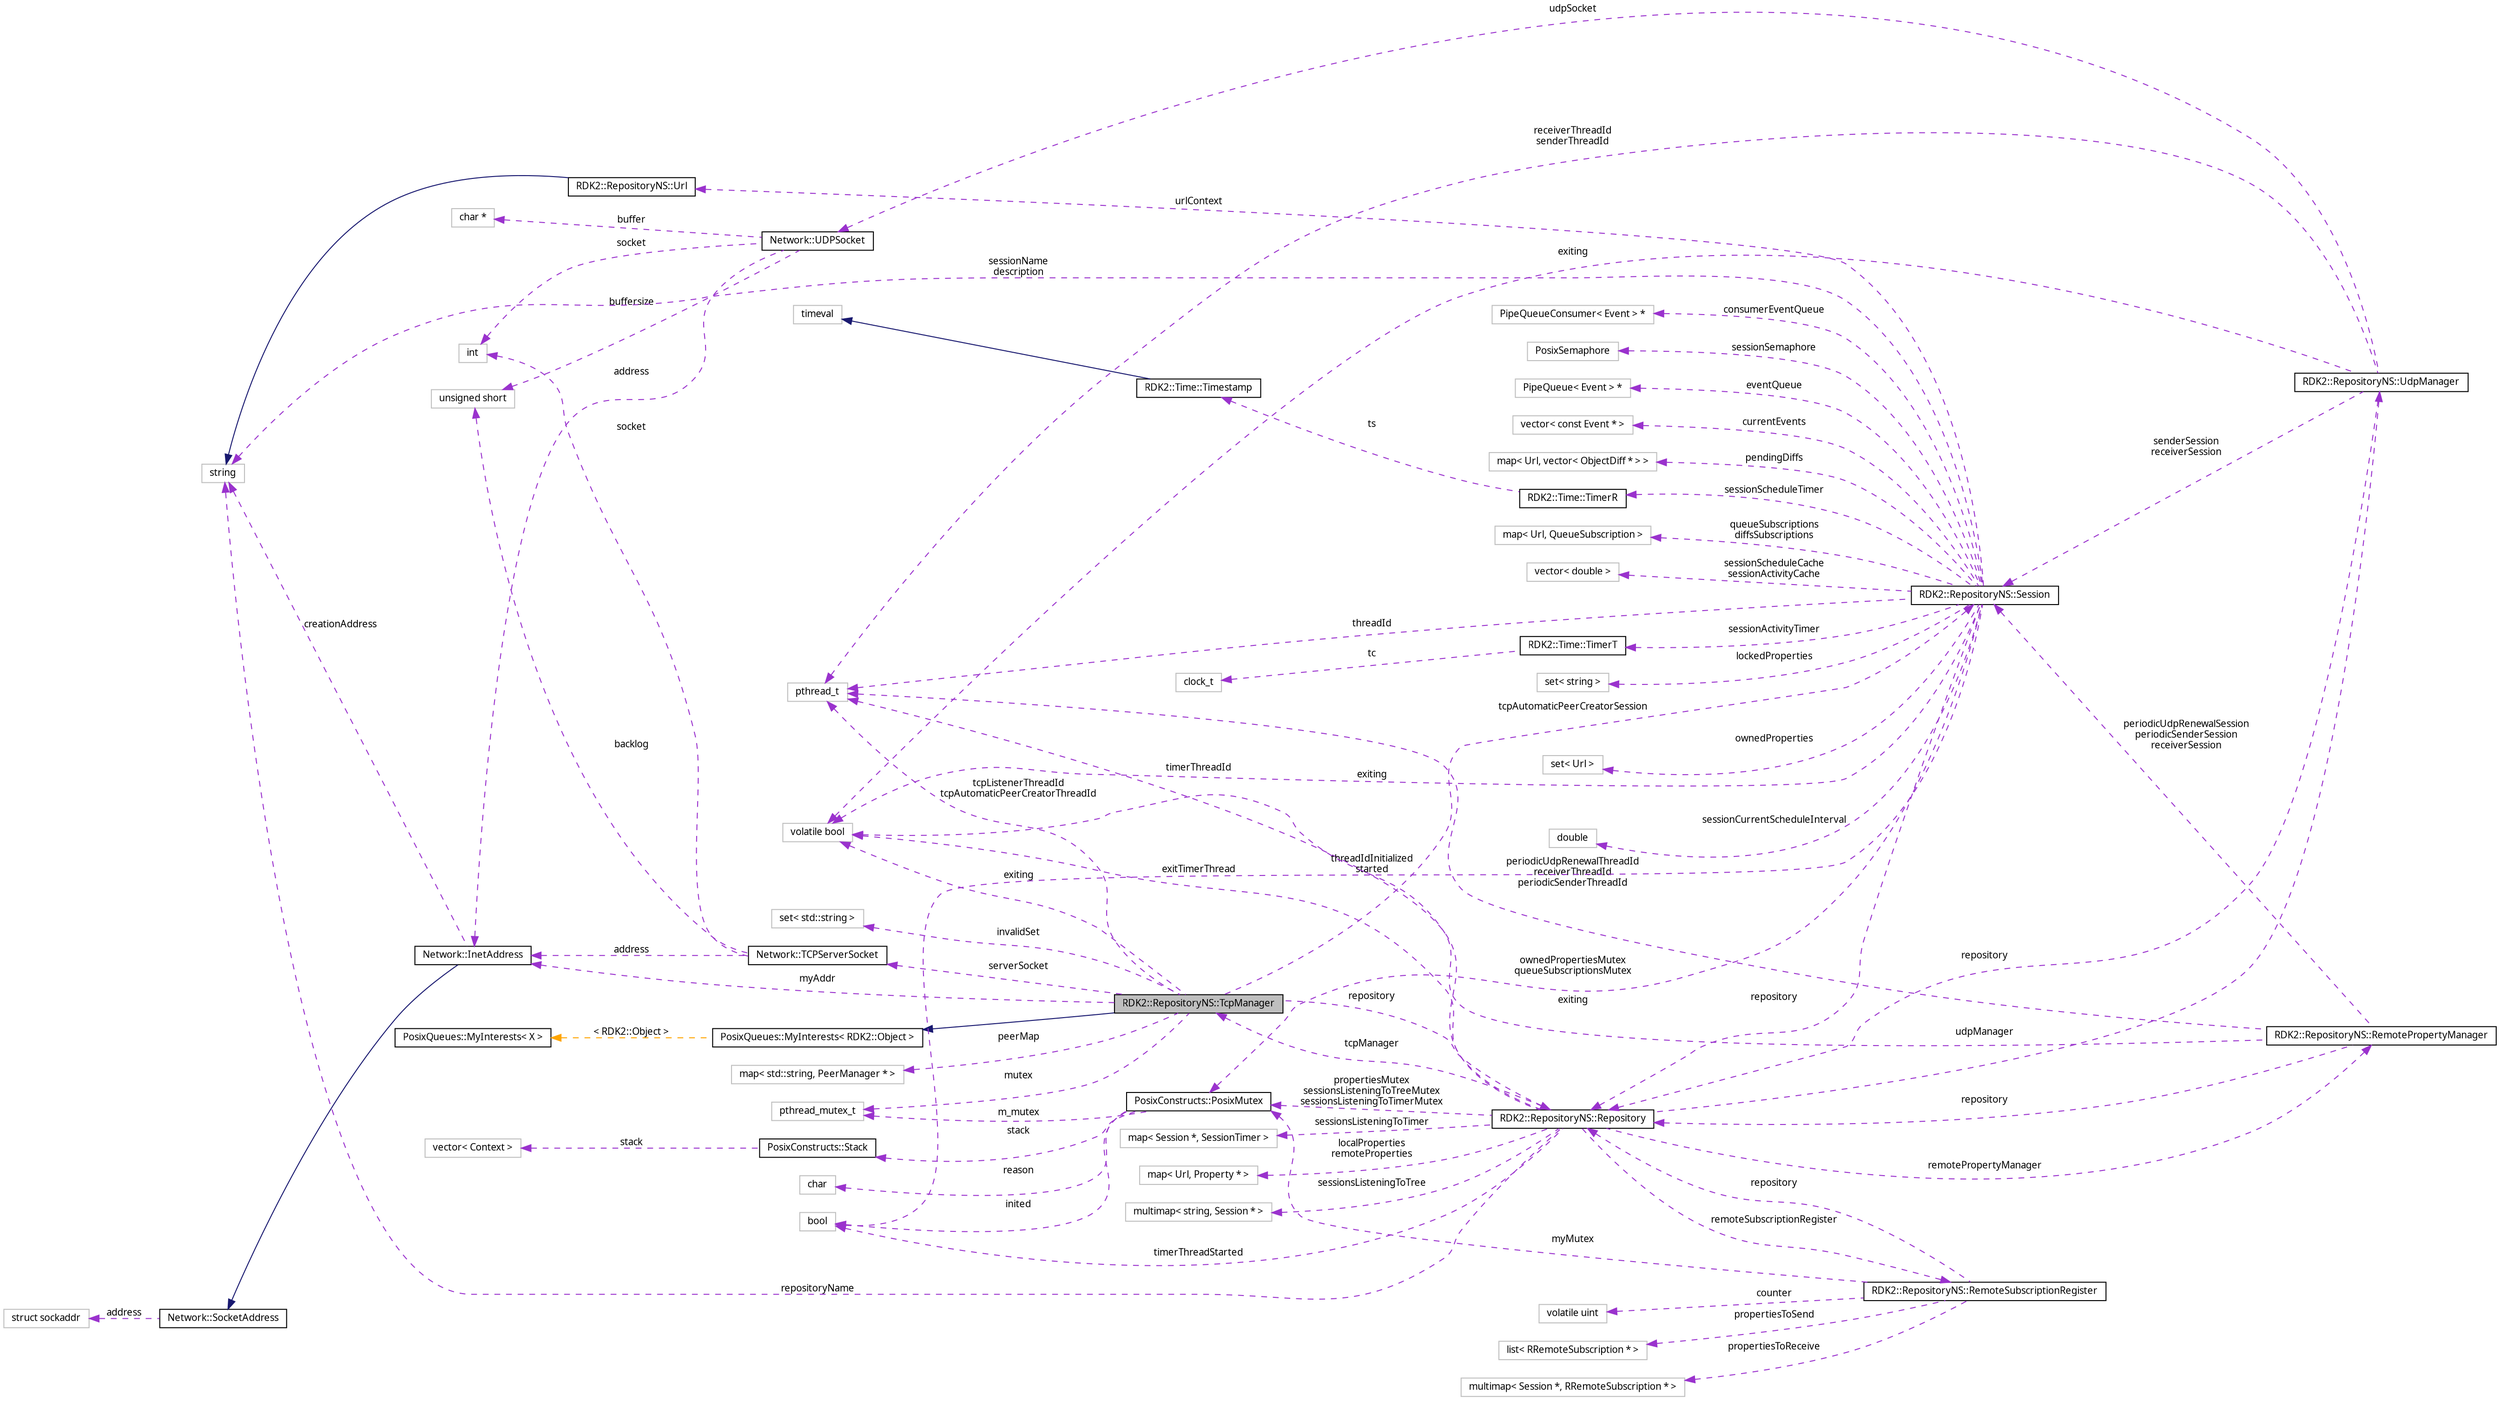 digraph G
{
  edge [fontname="FreeSans.ttf",fontsize=10,labelfontname="FreeSans.ttf",labelfontsize=10];
  node [fontname="FreeSans.ttf",fontsize=10,shape=record];
  rankdir=LR;
  Node1 [label="RDK2::RepositoryNS::TcpManager",height=0.2,width=0.4,color="black", fillcolor="grey75", style="filled" fontcolor="black"];
  Node2 -> Node1 [dir=back,color="midnightblue",fontsize=10,style="solid",fontname="FreeSans.ttf"];
  Node2 [label="PosixQueues::MyInterests\< RDK2::Object \>",height=0.2,width=0.4,color="black", fillcolor="white", style="filled",URL="$struct_posix_queues_1_1_my_interests.html"];
  Node3 -> Node2 [dir=back,color="orange",fontsize=10,style="dashed",label="\< RDK2::Object \>",fontname="FreeSans.ttf"];
  Node3 [label="PosixQueues::MyInterests\< X \>",height=0.2,width=0.4,color="black", fillcolor="white", style="filled",URL="$struct_posix_queues_1_1_my_interests.html"];
  Node4 -> Node1 [dir=back,color="darkorchid3",fontsize=10,style="dashed",label="peerMap",fontname="FreeSans.ttf"];
  Node4 [label="map\< std::string, PeerManager * \>",height=0.2,width=0.4,color="grey75", fillcolor="white", style="filled"];
  Node5 -> Node1 [dir=back,color="darkorchid3",fontsize=10,style="dashed",label="mutex",fontname="FreeSans.ttf"];
  Node5 [label="pthread_mutex_t",height=0.2,width=0.4,color="grey75", fillcolor="white", style="filled"];
  Node6 -> Node1 [dir=back,color="darkorchid3",fontsize=10,style="dashed",label="repository",fontname="FreeSans.ttf"];
  Node6 [label="RDK2::RepositoryNS::Repository",height=0.2,width=0.4,color="black", fillcolor="white", style="filled",URL="$class_r_d_k2_1_1_repository_n_s_1_1_repository.html"];
  Node7 -> Node6 [dir=back,color="darkorchid3",fontsize=10,style="dashed",label="udpManager",fontname="FreeSans.ttf"];
  Node7 [label="RDK2::RepositoryNS::UdpManager",height=0.2,width=0.4,color="black", fillcolor="white", style="filled",URL="$class_r_d_k2_1_1_repository_n_s_1_1_udp_manager.html"];
  Node8 -> Node7 [dir=back,color="darkorchid3",fontsize=10,style="dashed",label="udpSocket",fontname="FreeSans.ttf"];
  Node8 [label="Network::UDPSocket",height=0.2,width=0.4,color="black", fillcolor="white", style="filled",URL="$class_network_1_1_u_d_p_socket.html"];
  Node9 -> Node8 [dir=back,color="darkorchid3",fontsize=10,style="dashed",label="buffersize",fontname="FreeSans.ttf"];
  Node9 [label="unsigned short",height=0.2,width=0.4,color="grey75", fillcolor="white", style="filled"];
  Node10 -> Node8 [dir=back,color="darkorchid3",fontsize=10,style="dashed",label="socket",fontname="FreeSans.ttf"];
  Node10 [label="int",height=0.2,width=0.4,color="grey75", fillcolor="white", style="filled"];
  Node11 -> Node8 [dir=back,color="darkorchid3",fontsize=10,style="dashed",label="buffer",fontname="FreeSans.ttf"];
  Node11 [label="char *",height=0.2,width=0.4,color="grey75", fillcolor="white", style="filled"];
  Node12 -> Node8 [dir=back,color="darkorchid3",fontsize=10,style="dashed",label="address",fontname="FreeSans.ttf"];
  Node12 [label="Network::InetAddress",height=0.2,width=0.4,color="black", fillcolor="white", style="filled",URL="$class_network_1_1_inet_address.html"];
  Node13 -> Node12 [dir=back,color="midnightblue",fontsize=10,style="solid",fontname="FreeSans.ttf"];
  Node13 [label="Network::SocketAddress",height=0.2,width=0.4,color="black", fillcolor="white", style="filled",URL="$class_network_1_1_socket_address.html"];
  Node14 -> Node13 [dir=back,color="darkorchid3",fontsize=10,style="dashed",label="address",fontname="FreeSans.ttf"];
  Node14 [label="struct sockaddr",height=0.2,width=0.4,color="grey75", fillcolor="white", style="filled"];
  Node15 -> Node12 [dir=back,color="darkorchid3",fontsize=10,style="dashed",label="creationAddress",fontname="FreeSans.ttf"];
  Node15 [label="string",height=0.2,width=0.4,color="grey75", fillcolor="white", style="filled"];
  Node6 -> Node7 [dir=back,color="darkorchid3",fontsize=10,style="dashed",label="repository",fontname="FreeSans.ttf"];
  Node16 -> Node7 [dir=back,color="darkorchid3",fontsize=10,style="dashed",label="receiverThreadId\nsenderThreadId",fontname="FreeSans.ttf"];
  Node16 [label="pthread_t",height=0.2,width=0.4,color="grey75", fillcolor="white", style="filled"];
  Node17 -> Node7 [dir=back,color="darkorchid3",fontsize=10,style="dashed",label="senderSession\nreceiverSession",fontname="FreeSans.ttf"];
  Node17 [label="RDK2::RepositoryNS::Session",height=0.2,width=0.4,color="black", fillcolor="white", style="filled",URL="$class_r_d_k2_1_1_repository_n_s_1_1_session.html",tooltip="The Session is The Way you have to access the repository."];
  Node15 -> Node17 [dir=back,color="darkorchid3",fontsize=10,style="dashed",label="sessionName\ndescription",fontname="FreeSans.ttf"];
  Node18 -> Node17 [dir=back,color="darkorchid3",fontsize=10,style="dashed",label="sessionCurrentScheduleInterval",fontname="FreeSans.ttf"];
  Node18 [label="double",height=0.2,width=0.4,color="grey75", fillcolor="white", style="filled"];
  Node19 -> Node17 [dir=back,color="darkorchid3",fontsize=10,style="dashed",label="consumerEventQueue",fontname="FreeSans.ttf"];
  Node19 [label="PipeQueueConsumer\< Event \> *",height=0.2,width=0.4,color="grey75", fillcolor="white", style="filled"];
  Node20 -> Node17 [dir=back,color="darkorchid3",fontsize=10,style="dashed",label="sessionSemaphore",fontname="FreeSans.ttf"];
  Node20 [label="PosixSemaphore",height=0.2,width=0.4,color="grey75", fillcolor="white", style="filled"];
  Node21 -> Node17 [dir=back,color="darkorchid3",fontsize=10,style="dashed",label="eventQueue",fontname="FreeSans.ttf"];
  Node21 [label="PipeQueue\< Event \> *",height=0.2,width=0.4,color="grey75", fillcolor="white", style="filled"];
  Node22 -> Node17 [dir=back,color="darkorchid3",fontsize=10,style="dashed",label="currentEvents",fontname="FreeSans.ttf"];
  Node22 [label="vector\< const Event * \>",height=0.2,width=0.4,color="grey75", fillcolor="white", style="filled"];
  Node23 -> Node17 [dir=back,color="darkorchid3",fontsize=10,style="dashed",label="pendingDiffs",fontname="FreeSans.ttf"];
  Node23 [label="map\< Url, vector\< ObjectDiff * \> \>",height=0.2,width=0.4,color="grey75", fillcolor="white", style="filled"];
  Node24 -> Node17 [dir=back,color="darkorchid3",fontsize=10,style="dashed",label="urlContext",fontname="FreeSans.ttf"];
  Node24 [label="RDK2::RepositoryNS::Url",height=0.2,width=0.4,color="black", fillcolor="white", style="filled",URL="$class_r_d_k2_1_1_repository_n_s_1_1_url.html"];
  Node15 -> Node24 [dir=back,color="midnightblue",fontsize=10,style="solid",fontname="FreeSans.ttf"];
  Node25 -> Node17 [dir=back,color="darkorchid3",fontsize=10,style="dashed",label="sessionScheduleTimer",fontname="FreeSans.ttf"];
  Node25 [label="RDK2::Time::TimerR",height=0.2,width=0.4,color="black", fillcolor="white", style="filled",URL="$class_r_d_k2_1_1_time_1_1_timer_r.html",tooltip="This measures the real time."];
  Node26 -> Node25 [dir=back,color="darkorchid3",fontsize=10,style="dashed",label="ts",fontname="FreeSans.ttf"];
  Node26 [label="RDK2::Time::Timestamp",height=0.2,width=0.4,color="black", fillcolor="white", style="filled",URL="$struct_r_d_k2_1_1_time_1_1_timestamp.html"];
  Node27 -> Node26 [dir=back,color="midnightblue",fontsize=10,style="solid",fontname="FreeSans.ttf"];
  Node27 [label="timeval",height=0.2,width=0.4,color="grey75", fillcolor="white", style="filled"];
  Node6 -> Node17 [dir=back,color="darkorchid3",fontsize=10,style="dashed",label="repository",fontname="FreeSans.ttf"];
  Node28 -> Node17 [dir=back,color="darkorchid3",fontsize=10,style="dashed",label="sessionActivityTimer",fontname="FreeSans.ttf"];
  Node28 [label="RDK2::Time::TimerT",height=0.2,width=0.4,color="black", fillcolor="white", style="filled",URL="$class_r_d_k2_1_1_time_1_1_timer_t.html",tooltip="This measures the thread time."];
  Node29 -> Node28 [dir=back,color="darkorchid3",fontsize=10,style="dashed",label="tc",fontname="FreeSans.ttf"];
  Node29 [label="clock_t",height=0.2,width=0.4,color="grey75", fillcolor="white", style="filled"];
  Node16 -> Node17 [dir=back,color="darkorchid3",fontsize=10,style="dashed",label="threadId",fontname="FreeSans.ttf"];
  Node30 -> Node17 [dir=back,color="darkorchid3",fontsize=10,style="dashed",label="threadIdInitialized\nstarted",fontname="FreeSans.ttf"];
  Node30 [label="bool",height=0.2,width=0.4,color="grey75", fillcolor="white", style="filled"];
  Node31 -> Node17 [dir=back,color="darkorchid3",fontsize=10,style="dashed",label="lockedProperties",fontname="FreeSans.ttf"];
  Node31 [label="set\< string \>",height=0.2,width=0.4,color="grey75", fillcolor="white", style="filled"];
  Node32 -> Node17 [dir=back,color="darkorchid3",fontsize=10,style="dashed",label="ownedPropertiesMutex\nqueueSubscriptionsMutex",fontname="FreeSans.ttf"];
  Node32 [label="PosixConstructs::PosixMutex",height=0.2,width=0.4,color="black", fillcolor="white", style="filled",URL="$class_posix_constructs_1_1_posix_mutex.html",tooltip="Note: a mutex locked by a thread MUST be unlocked by the same thread."];
  Node33 -> Node32 [dir=back,color="darkorchid3",fontsize=10,style="dashed",label="reason",fontname="FreeSans.ttf"];
  Node33 [label="char",height=0.2,width=0.4,color="grey75", fillcolor="white", style="filled"];
  Node5 -> Node32 [dir=back,color="darkorchid3",fontsize=10,style="dashed",label="m_mutex",fontname="FreeSans.ttf"];
  Node30 -> Node32 [dir=back,color="darkorchid3",fontsize=10,style="dashed",label="inited",fontname="FreeSans.ttf"];
  Node34 -> Node32 [dir=back,color="darkorchid3",fontsize=10,style="dashed",label="stack",fontname="FreeSans.ttf"];
  Node34 [label="PosixConstructs::Stack",height=0.2,width=0.4,color="black", fillcolor="white", style="filled",URL="$struct_posix_constructs_1_1_stack.html"];
  Node35 -> Node34 [dir=back,color="darkorchid3",fontsize=10,style="dashed",label="stack",fontname="FreeSans.ttf"];
  Node35 [label="vector\< Context \>",height=0.2,width=0.4,color="grey75", fillcolor="white", style="filled"];
  Node36 -> Node17 [dir=back,color="darkorchid3",fontsize=10,style="dashed",label="ownedProperties",fontname="FreeSans.ttf"];
  Node36 [label="set\< Url \>",height=0.2,width=0.4,color="grey75", fillcolor="white", style="filled"];
  Node37 -> Node17 [dir=back,color="darkorchid3",fontsize=10,style="dashed",label="queueSubscriptions\ndiffsSubscriptions",fontname="FreeSans.ttf"];
  Node37 [label="map\< Url, QueueSubscription \>",height=0.2,width=0.4,color="grey75", fillcolor="white", style="filled"];
  Node38 -> Node17 [dir=back,color="darkorchid3",fontsize=10,style="dashed",label="exiting",fontname="FreeSans.ttf"];
  Node38 [label="volatile bool",height=0.2,width=0.4,color="grey75", fillcolor="white", style="filled"];
  Node39 -> Node17 [dir=back,color="darkorchid3",fontsize=10,style="dashed",label="sessionScheduleCache\nsessionActivityCache",fontname="FreeSans.ttf"];
  Node39 [label="vector\< double \>",height=0.2,width=0.4,color="grey75", fillcolor="white", style="filled"];
  Node38 -> Node7 [dir=back,color="darkorchid3",fontsize=10,style="dashed",label="exiting",fontname="FreeSans.ttf"];
  Node40 -> Node6 [dir=back,color="darkorchid3",fontsize=10,style="dashed",label="localProperties\nremoteProperties",fontname="FreeSans.ttf"];
  Node40 [label="map\< Url, Property * \>",height=0.2,width=0.4,color="grey75", fillcolor="white", style="filled"];
  Node15 -> Node6 [dir=back,color="darkorchid3",fontsize=10,style="dashed",label="repositoryName",fontname="FreeSans.ttf"];
  Node41 -> Node6 [dir=back,color="darkorchid3",fontsize=10,style="dashed",label="remoteSubscriptionRegister",fontname="FreeSans.ttf"];
  Node41 [label="RDK2::RepositoryNS::RemoteSubscriptionRegister",height=0.2,width=0.4,color="black", fillcolor="white", style="filled",URL="$class_r_d_k2_1_1_repository_n_s_1_1_remote_subscription_register.html"];
  Node6 -> Node41 [dir=back,color="darkorchid3",fontsize=10,style="dashed",label="repository",fontname="FreeSans.ttf"];
  Node42 -> Node41 [dir=back,color="darkorchid3",fontsize=10,style="dashed",label="propertiesToSend",fontname="FreeSans.ttf"];
  Node42 [label="list\< RRemoteSubscription * \>",height=0.2,width=0.4,color="grey75", fillcolor="white", style="filled"];
  Node43 -> Node41 [dir=back,color="darkorchid3",fontsize=10,style="dashed",label="propertiesToReceive",fontname="FreeSans.ttf"];
  Node43 [label="multimap\< Session *, RRemoteSubscription * \>",height=0.2,width=0.4,color="grey75", fillcolor="white", style="filled"];
  Node32 -> Node41 [dir=back,color="darkorchid3",fontsize=10,style="dashed",label="myMutex",fontname="FreeSans.ttf"];
  Node44 -> Node41 [dir=back,color="darkorchid3",fontsize=10,style="dashed",label="counter",fontname="FreeSans.ttf"];
  Node44 [label="volatile uint",height=0.2,width=0.4,color="grey75", fillcolor="white", style="filled"];
  Node16 -> Node6 [dir=back,color="darkorchid3",fontsize=10,style="dashed",label="timerThreadId",fontname="FreeSans.ttf"];
  Node45 -> Node6 [dir=back,color="darkorchid3",fontsize=10,style="dashed",label="sessionsListeningToTree",fontname="FreeSans.ttf"];
  Node45 [label="multimap\< string, Session * \>",height=0.2,width=0.4,color="grey75", fillcolor="white", style="filled"];
  Node30 -> Node6 [dir=back,color="darkorchid3",fontsize=10,style="dashed",label="timerThreadStarted",fontname="FreeSans.ttf"];
  Node46 -> Node6 [dir=back,color="darkorchid3",fontsize=10,style="dashed",label="remotePropertyManager",fontname="FreeSans.ttf"];
  Node46 [label="RDK2::RepositoryNS::RemotePropertyManager",height=0.2,width=0.4,color="black", fillcolor="white", style="filled",URL="$class_r_d_k2_1_1_repository_n_s_1_1_remote_property_manager.html"];
  Node6 -> Node46 [dir=back,color="darkorchid3",fontsize=10,style="dashed",label="repository",fontname="FreeSans.ttf"];
  Node16 -> Node46 [dir=back,color="darkorchid3",fontsize=10,style="dashed",label="periodicUdpRenewalThreadId\nreceiverThreadId\nperiodicSenderThreadId",fontname="FreeSans.ttf"];
  Node17 -> Node46 [dir=back,color="darkorchid3",fontsize=10,style="dashed",label="periodicUdpRenewalSession\nperiodicSenderSession\nreceiverSession",fontname="FreeSans.ttf"];
  Node38 -> Node46 [dir=back,color="darkorchid3",fontsize=10,style="dashed",label="exiting",fontname="FreeSans.ttf"];
  Node32 -> Node6 [dir=back,color="darkorchid3",fontsize=10,style="dashed",label="propertiesMutex\nsessionsListeningToTreeMutex\nsessionsListeningToTimerMutex",fontname="FreeSans.ttf"];
  Node1 -> Node6 [dir=back,color="darkorchid3",fontsize=10,style="dashed",label="tcpManager",fontname="FreeSans.ttf"];
  Node47 -> Node6 [dir=back,color="darkorchid3",fontsize=10,style="dashed",label="sessionsListeningToTimer",fontname="FreeSans.ttf"];
  Node47 [label="map\< Session *, SessionTimer \>",height=0.2,width=0.4,color="grey75", fillcolor="white", style="filled"];
  Node38 -> Node6 [dir=back,color="darkorchid3",fontsize=10,style="dashed",label="exitTimerThread",fontname="FreeSans.ttf"];
  Node48 -> Node1 [dir=back,color="darkorchid3",fontsize=10,style="dashed",label="serverSocket",fontname="FreeSans.ttf"];
  Node48 [label="Network::TCPServerSocket",height=0.2,width=0.4,color="black", fillcolor="white", style="filled",URL="$class_network_1_1_t_c_p_server_socket.html"];
  Node9 -> Node48 [dir=back,color="darkorchid3",fontsize=10,style="dashed",label="backlog",fontname="FreeSans.ttf"];
  Node10 -> Node48 [dir=back,color="darkorchid3",fontsize=10,style="dashed",label="socket",fontname="FreeSans.ttf"];
  Node12 -> Node48 [dir=back,color="darkorchid3",fontsize=10,style="dashed",label="address",fontname="FreeSans.ttf"];
  Node16 -> Node1 [dir=back,color="darkorchid3",fontsize=10,style="dashed",label="tcpListenerThreadId\ntcpAutomaticPeerCreatorThreadId",fontname="FreeSans.ttf"];
  Node17 -> Node1 [dir=back,color="darkorchid3",fontsize=10,style="dashed",label="tcpAutomaticPeerCreatorSession",fontname="FreeSans.ttf"];
  Node49 -> Node1 [dir=back,color="darkorchid3",fontsize=10,style="dashed",label="invalidSet",fontname="FreeSans.ttf"];
  Node49 [label="set\< std::string \>",height=0.2,width=0.4,color="grey75", fillcolor="white", style="filled"];
  Node12 -> Node1 [dir=back,color="darkorchid3",fontsize=10,style="dashed",label="myAddr",fontname="FreeSans.ttf"];
  Node38 -> Node1 [dir=back,color="darkorchid3",fontsize=10,style="dashed",label="exiting",fontname="FreeSans.ttf"];
}
